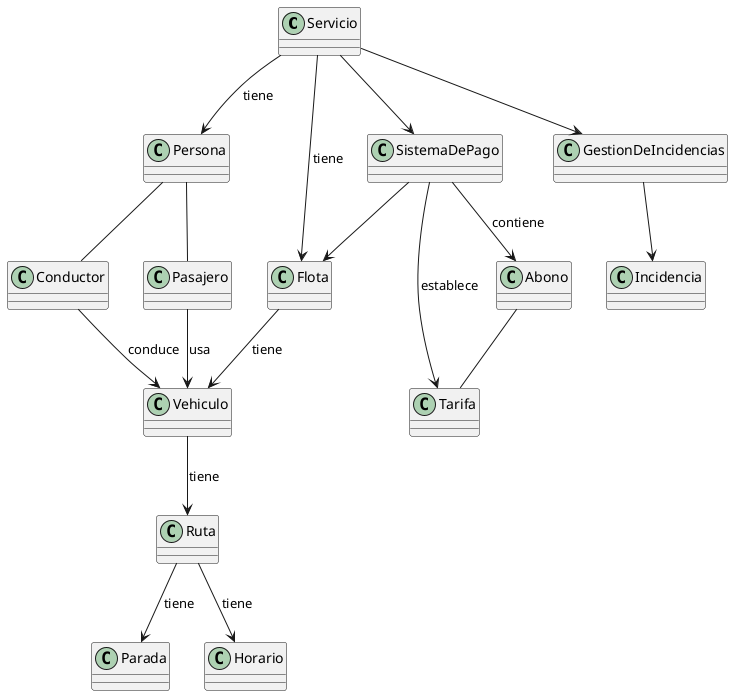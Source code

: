 @startuml

class Servicio {
}

class Persona {
}

class Pasajero {
}

class Conductor {
}

class SistemaDePago {
}

class Tarifa {
}

class Abono {
}

class Flota {
}

class Vehiculo {
}

class Ruta {
}

class Parada {
}

class Horario {
}

class GestionDeIncidencias {
}

class Incidencia {
}


Servicio --> Persona : tiene
Servicio --> SistemaDePago 
Servicio --> Flota : tiene
Servicio --> GestionDeIncidencias

Persona -- Pasajero
Persona -- Conductor

Pasajero --> Vehiculo : usa
Conductor --> Vehiculo : conduce

SistemaDePago --> Flota 
SistemaDePago --> Tarifa : establece
SistemaDePago --> Abono : contiene

Abono -- Tarifa

Flota --> Vehiculo : tiene

Vehiculo --> Ruta : tiene

Ruta --> Parada : tiene
Ruta --> Horario : tiene

GestionDeIncidencias --> Incidencia

@enduml

